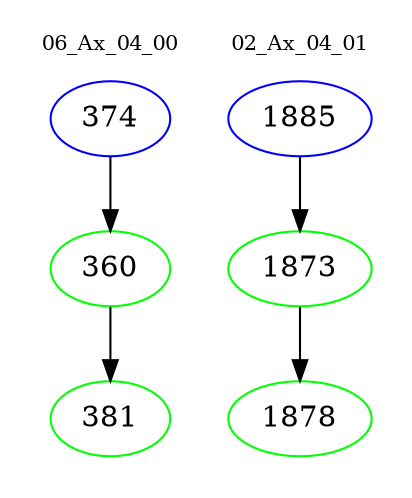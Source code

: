 digraph{
subgraph cluster_0 {
color = white
label = "06_Ax_04_00";
fontsize=10;
T0_374 [label="374", color="blue"]
T0_374 -> T0_360 [color="black"]
T0_360 [label="360", color="green"]
T0_360 -> T0_381 [color="black"]
T0_381 [label="381", color="green"]
}
subgraph cluster_1 {
color = white
label = "02_Ax_04_01";
fontsize=10;
T1_1885 [label="1885", color="blue"]
T1_1885 -> T1_1873 [color="black"]
T1_1873 [label="1873", color="green"]
T1_1873 -> T1_1878 [color="black"]
T1_1878 [label="1878", color="green"]
}
}
